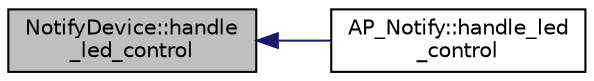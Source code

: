 digraph "NotifyDevice::handle_led_control"
{
 // INTERACTIVE_SVG=YES
  edge [fontname="Helvetica",fontsize="10",labelfontname="Helvetica",labelfontsize="10"];
  node [fontname="Helvetica",fontsize="10",shape=record];
  rankdir="LR";
  Node1 [label="NotifyDevice::handle\l_led_control",height=0.2,width=0.4,color="black", fillcolor="grey75", style="filled" fontcolor="black"];
  Node1 -> Node2 [dir="back",color="midnightblue",fontsize="10",style="solid",fontname="Helvetica"];
  Node2 [label="AP_Notify::handle_led\l_control",height=0.2,width=0.4,color="black", fillcolor="white", style="filled",URL="$classAP__Notify.html#ab3c6ab1cb46123285a0f3608b2e2ae4c"];
}
